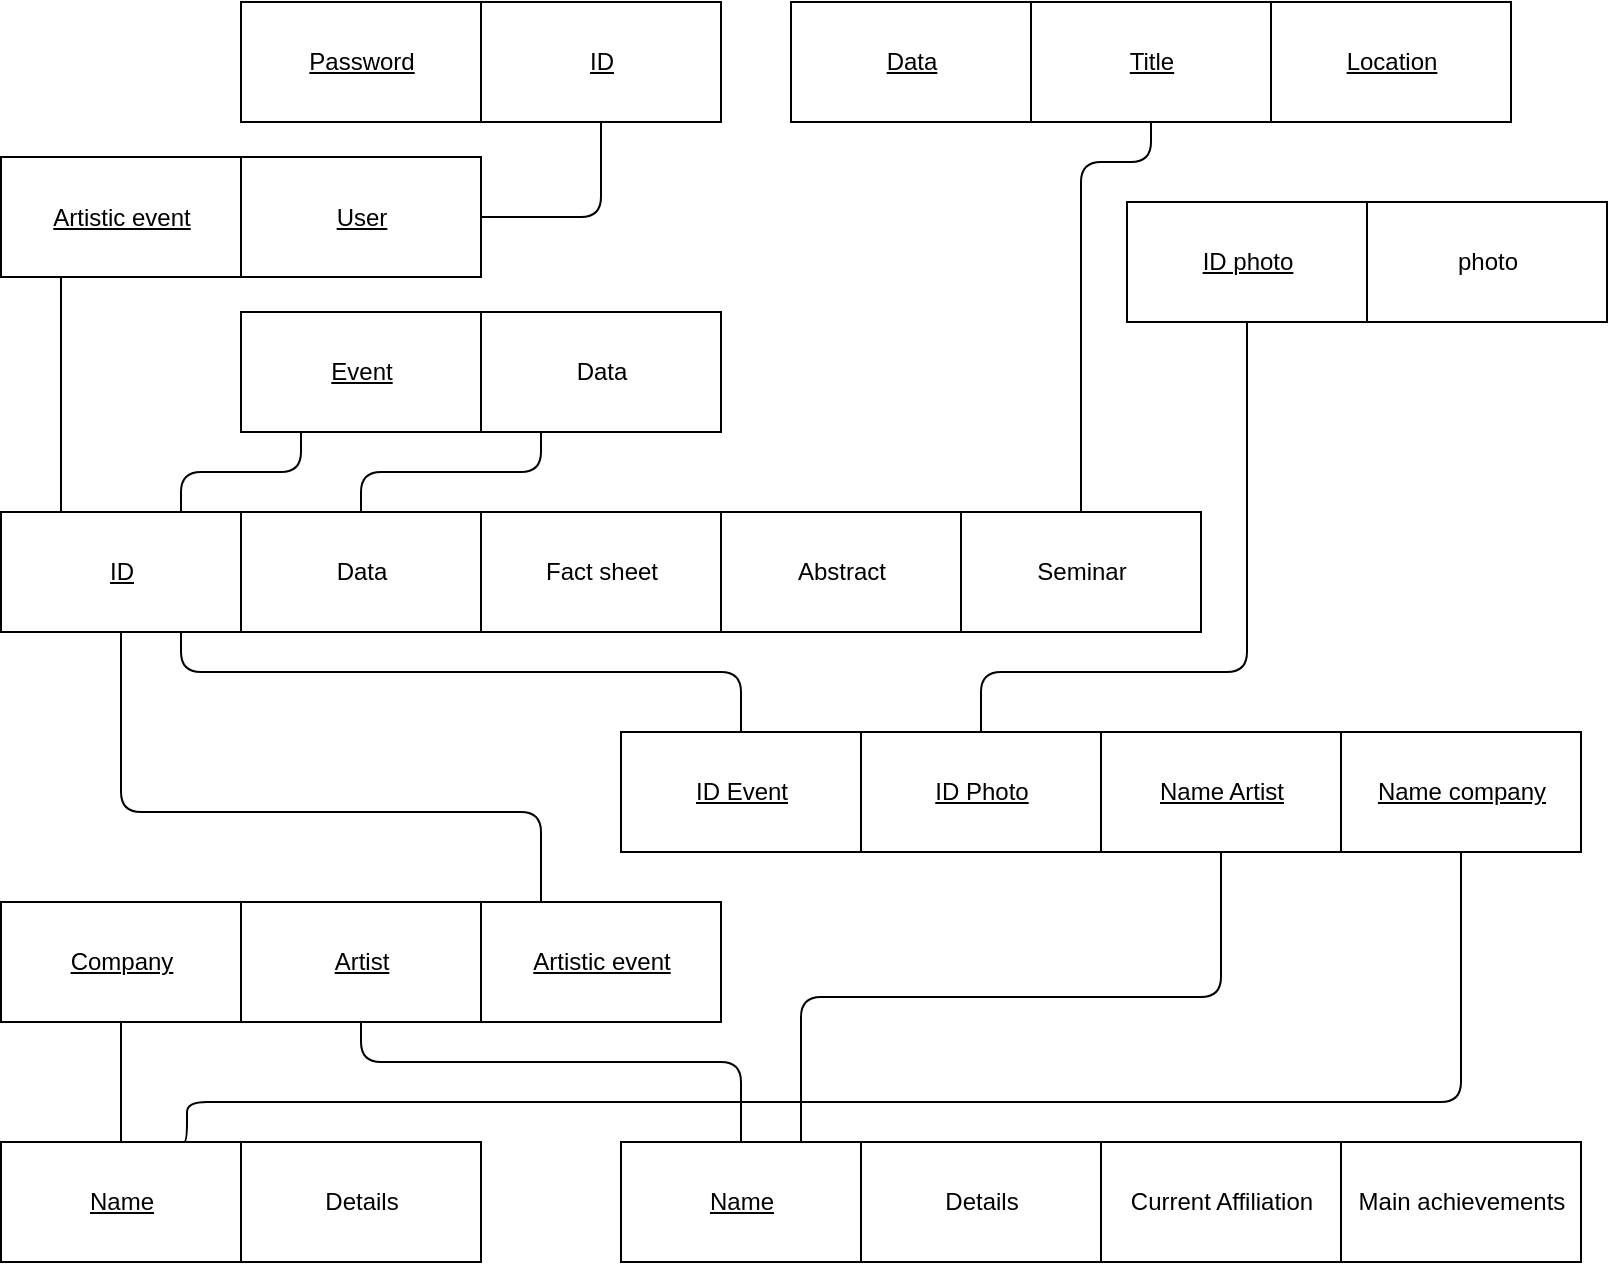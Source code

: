 <mxfile version="12.1.1" type="device" pages="1"><diagram id="mCeaMJX3CQ6pdK_j_z2c" name="Page-1"><mxGraphModel dx="782" dy="689" grid="1" gridSize="10" guides="1" tooltips="1" connect="1" arrows="1" fold="1" page="1" pageScale="1" pageWidth="827" pageHeight="1169" math="0" shadow="0"><root><mxCell id="0"/><mxCell id="1" parent="0"/><mxCell id="fped8_Gxq-GubGdn7bcu-1" value="&lt;u&gt;ID&lt;/u&gt;" style="rounded=0;whiteSpace=wrap;html=1;" parent="1" vertex="1"><mxGeometry x="10.5" y="270" width="120" height="60" as="geometry"/></mxCell><mxCell id="fped8_Gxq-GubGdn7bcu-2" value="Fact sheet" style="rounded=0;whiteSpace=wrap;html=1;" parent="1" vertex="1"><mxGeometry x="250.5" y="270" width="120" height="60" as="geometry"/></mxCell><mxCell id="fped8_Gxq-GubGdn7bcu-3" value="Abstract" style="rounded=0;whiteSpace=wrap;html=1;" parent="1" vertex="1"><mxGeometry x="370.5" y="270" width="120" height="60" as="geometry"/></mxCell><mxCell id="fped8_Gxq-GubGdn7bcu-5" value="Seminar" style="rounded=0;whiteSpace=wrap;html=1;" parent="1" vertex="1"><mxGeometry x="490.5" y="270" width="120" height="60" as="geometry"/></mxCell><mxCell id="fped8_Gxq-GubGdn7bcu-6" value="&lt;u&gt;Artist&lt;/u&gt;" style="rounded=0;whiteSpace=wrap;html=1;" parent="1" vertex="1"><mxGeometry x="130.5" y="465" width="120" height="60" as="geometry"/></mxCell><mxCell id="fped8_Gxq-GubGdn7bcu-7" value="&lt;u&gt;Artistic event&lt;/u&gt;" style="rounded=0;whiteSpace=wrap;html=1;" parent="1" vertex="1"><mxGeometry x="250.5" y="465" width="120" height="60" as="geometry"/></mxCell><mxCell id="fped8_Gxq-GubGdn7bcu-8" value="" style="endArrow=none;html=1;entryX=0.5;entryY=1;entryDx=0;entryDy=0;exitX=0.25;exitY=0;exitDx=0;exitDy=0;edgeStyle=orthogonalEdgeStyle;" parent="1" source="fped8_Gxq-GubGdn7bcu-7" target="fped8_Gxq-GubGdn7bcu-1" edge="1"><mxGeometry width="50" height="50" relative="1" as="geometry"><mxPoint x="13.5" y="65" as="sourcePoint"/><mxPoint x="63.5" y="15" as="targetPoint"/><Array as="points"><mxPoint x="281" y="420"/><mxPoint x="71" y="420"/></Array></mxGeometry></mxCell><mxCell id="fped8_Gxq-GubGdn7bcu-9" value="&lt;u&gt;Name&lt;/u&gt;" style="rounded=0;whiteSpace=wrap;html=1;" parent="1" vertex="1"><mxGeometry x="10.5" y="585" width="120" height="60" as="geometry"/></mxCell><mxCell id="fped8_Gxq-GubGdn7bcu-10" value="Details" style="rounded=0;whiteSpace=wrap;html=1;" parent="1" vertex="1"><mxGeometry x="130.5" y="585" width="120" height="60" as="geometry"/></mxCell><mxCell id="fped8_Gxq-GubGdn7bcu-12" value="&lt;u&gt;Company&lt;/u&gt;" style="rounded=0;whiteSpace=wrap;html=1;" parent="1" vertex="1"><mxGeometry x="10.5" y="465" width="120" height="60" as="geometry"/></mxCell><mxCell id="fped8_Gxq-GubGdn7bcu-13" value="" style="endArrow=none;html=1;entryX=0.5;entryY=1;entryDx=0;entryDy=0;exitX=0.5;exitY=0;exitDx=0;exitDy=0;edgeStyle=orthogonalEdgeStyle;" parent="1" source="fped8_Gxq-GubGdn7bcu-9" target="fped8_Gxq-GubGdn7bcu-12" edge="1"><mxGeometry width="50" height="50" relative="1" as="geometry"><mxPoint x="13.5" y="245" as="sourcePoint"/><mxPoint x="63.5" y="195" as="targetPoint"/></mxGeometry></mxCell><mxCell id="fped8_Gxq-GubGdn7bcu-14" value="&lt;u&gt;Name&lt;/u&gt;" style="rounded=0;whiteSpace=wrap;html=1;" parent="1" vertex="1"><mxGeometry x="320.5" y="585" width="120" height="60" as="geometry"/></mxCell><mxCell id="fped8_Gxq-GubGdn7bcu-15" value="Details" style="rounded=0;whiteSpace=wrap;html=1;" parent="1" vertex="1"><mxGeometry x="440.5" y="585" width="120" height="60" as="geometry"/></mxCell><mxCell id="fped8_Gxq-GubGdn7bcu-17" value="Current Affiliation" style="rounded=0;whiteSpace=wrap;html=1;" parent="1" vertex="1"><mxGeometry x="560.5" y="585" width="120" height="60" as="geometry"/></mxCell><mxCell id="fped8_Gxq-GubGdn7bcu-18" value="Main achievements" style="rounded=0;whiteSpace=wrap;html=1;" parent="1" vertex="1"><mxGeometry x="680.5" y="585" width="120" height="60" as="geometry"/></mxCell><mxCell id="fped8_Gxq-GubGdn7bcu-19" value="" style="endArrow=none;html=1;edgeStyle=orthogonalEdgeStyle;entryX=0.5;entryY=0;entryDx=0;entryDy=0;exitX=0.5;exitY=1;exitDx=0;exitDy=0;" parent="1" source="fped8_Gxq-GubGdn7bcu-6" target="fped8_Gxq-GubGdn7bcu-14" edge="1"><mxGeometry width="50" height="50" relative="1" as="geometry"><mxPoint x="33.5" y="245" as="sourcePoint"/><mxPoint x="83.5" y="195" as="targetPoint"/><Array as="points"><mxPoint x="190.5" y="545"/><mxPoint x="380.5" y="545"/></Array></mxGeometry></mxCell><mxCell id="fped8_Gxq-GubGdn7bcu-20" value="&lt;u&gt;ID Event&lt;/u&gt;" style="rounded=0;whiteSpace=wrap;html=1;" parent="1" vertex="1"><mxGeometry x="320.5" y="380" width="120" height="60" as="geometry"/></mxCell><mxCell id="fped8_Gxq-GubGdn7bcu-21" value="&lt;u&gt;ID Photo&lt;/u&gt;" style="rounded=0;whiteSpace=wrap;html=1;" parent="1" vertex="1"><mxGeometry x="440.5" y="380" width="120" height="60" as="geometry"/></mxCell><mxCell id="fped8_Gxq-GubGdn7bcu-22" value="&lt;u&gt;Name Artist&lt;/u&gt;" style="rounded=0;whiteSpace=wrap;html=1;" parent="1" vertex="1"><mxGeometry x="560.5" y="380" width="120" height="60" as="geometry"/></mxCell><mxCell id="fped8_Gxq-GubGdn7bcu-23" value="&lt;u&gt;Name company&lt;/u&gt;" style="rounded=0;whiteSpace=wrap;html=1;" parent="1" vertex="1"><mxGeometry x="680.5" y="380" width="120" height="60" as="geometry"/></mxCell><mxCell id="fped8_Gxq-GubGdn7bcu-24" value="" style="endArrow=none;html=1;entryX=0.5;entryY=0;entryDx=0;entryDy=0;exitX=0.75;exitY=1;exitDx=0;exitDy=0;edgeStyle=orthogonalEdgeStyle;" parent="1" source="fped8_Gxq-GubGdn7bcu-1" target="fped8_Gxq-GubGdn7bcu-20" edge="1"><mxGeometry width="50" height="50" relative="1" as="geometry"><mxPoint x="23.5" y="245" as="sourcePoint"/><mxPoint x="73.5" y="195" as="targetPoint"/><Array as="points"><mxPoint x="101" y="350"/><mxPoint x="381" y="350"/></Array></mxGeometry></mxCell><mxCell id="fped8_Gxq-GubGdn7bcu-25" value="&lt;u&gt;ID photo&lt;/u&gt;" style="rounded=0;whiteSpace=wrap;html=1;" parent="1" vertex="1"><mxGeometry x="573.5" y="115" width="120" height="60" as="geometry"/></mxCell><mxCell id="fped8_Gxq-GubGdn7bcu-26" value="photo" style="rounded=0;whiteSpace=wrap;html=1;" parent="1" vertex="1"><mxGeometry x="693.5" y="115" width="120" height="60" as="geometry"/></mxCell><mxCell id="fped8_Gxq-GubGdn7bcu-27" value="" style="endArrow=none;html=1;entryX=0.5;entryY=0;entryDx=0;entryDy=0;exitX=0.5;exitY=1;exitDx=0;exitDy=0;edgeStyle=orthogonalEdgeStyle;" parent="1" source="fped8_Gxq-GubGdn7bcu-25" target="fped8_Gxq-GubGdn7bcu-21" edge="1"><mxGeometry width="50" height="50" relative="1" as="geometry"><mxPoint x="23.5" y="245" as="sourcePoint"/><mxPoint x="73.5" y="195" as="targetPoint"/><Array as="points"><mxPoint x="634" y="350"/><mxPoint x="501" y="350"/></Array></mxGeometry></mxCell><mxCell id="fped8_Gxq-GubGdn7bcu-29" value="" style="endArrow=none;html=1;entryX=0.5;entryY=1;entryDx=0;entryDy=0;exitX=0.75;exitY=0;exitDx=0;exitDy=0;edgeStyle=orthogonalEdgeStyle;" parent="1" source="fped8_Gxq-GubGdn7bcu-14" target="fped8_Gxq-GubGdn7bcu-22" edge="1"><mxGeometry width="50" height="50" relative="1" as="geometry"><mxPoint x="23.5" y="245" as="sourcePoint"/><mxPoint x="73.5" y="195" as="targetPoint"/></mxGeometry></mxCell><mxCell id="fped8_Gxq-GubGdn7bcu-30" value="" style="endArrow=none;html=1;entryX=0.5;entryY=1;entryDx=0;entryDy=0;exitX=0.75;exitY=0;exitDx=0;exitDy=0;edgeStyle=orthogonalEdgeStyle;" parent="1" source="fped8_Gxq-GubGdn7bcu-9" target="fped8_Gxq-GubGdn7bcu-23" edge="1"><mxGeometry width="50" height="50" relative="1" as="geometry"><mxPoint x="23.5" y="245" as="sourcePoint"/><mxPoint x="73.5" y="195" as="targetPoint"/><Array as="points"><mxPoint x="103.5" y="585"/><mxPoint x="103.5" y="565"/><mxPoint x="740.5" y="565"/></Array></mxGeometry></mxCell><mxCell id="fped8_Gxq-GubGdn7bcu-31" value="&lt;u&gt;Data&lt;/u&gt;" style="rounded=0;whiteSpace=wrap;html=1;" parent="1" vertex="1"><mxGeometry x="405.5" y="15" width="120" height="60" as="geometry"/></mxCell><mxCell id="fped8_Gxq-GubGdn7bcu-32" value="&lt;u&gt;Title&lt;/u&gt;" style="rounded=0;whiteSpace=wrap;html=1;" parent="1" vertex="1"><mxGeometry x="525.5" y="15" width="120" height="60" as="geometry"/></mxCell><mxCell id="fped8_Gxq-GubGdn7bcu-33" value="" style="endArrow=none;html=1;exitX=0.5;exitY=0;exitDx=0;exitDy=0;entryX=0.5;entryY=1;entryDx=0;entryDy=0;edgeStyle=orthogonalEdgeStyle;" parent="1" source="fped8_Gxq-GubGdn7bcu-5" target="fped8_Gxq-GubGdn7bcu-32" edge="1"><mxGeometry width="50" height="50" relative="1" as="geometry"><mxPoint x="13.5" y="245" as="sourcePoint"/><mxPoint x="63.5" y="195" as="targetPoint"/><Array as="points"><mxPoint x="550.5" y="95"/><mxPoint x="585.5" y="95"/></Array></mxGeometry></mxCell><mxCell id="fped8_Gxq-GubGdn7bcu-34" value="&lt;u&gt;Location&lt;/u&gt;" style="rounded=0;whiteSpace=wrap;html=1;" parent="1" vertex="1"><mxGeometry x="645.5" y="15" width="120" height="60" as="geometry"/></mxCell><mxCell id="fped8_Gxq-GubGdn7bcu-35" value="Data" style="rounded=0;whiteSpace=wrap;html=1;" parent="1" vertex="1"><mxGeometry x="130.5" y="270" width="120" height="60" as="geometry"/></mxCell><mxCell id="fped8_Gxq-GubGdn7bcu-36" value="&lt;u&gt;Event&lt;/u&gt;" style="rounded=0;whiteSpace=wrap;html=1;" parent="1" vertex="1"><mxGeometry x="130.5" y="170" width="120" height="60" as="geometry"/></mxCell><mxCell id="fped8_Gxq-GubGdn7bcu-37" value="Data" style="rounded=0;whiteSpace=wrap;html=1;" parent="1" vertex="1"><mxGeometry x="250.5" y="170" width="120" height="60" as="geometry"/></mxCell><mxCell id="fped8_Gxq-GubGdn7bcu-38" value="" style="endArrow=none;html=1;entryX=0.25;entryY=1;entryDx=0;entryDy=0;exitX=0.75;exitY=0;exitDx=0;exitDy=0;edgeStyle=orthogonalEdgeStyle;" parent="1" source="fped8_Gxq-GubGdn7bcu-1" target="fped8_Gxq-GubGdn7bcu-36" edge="1"><mxGeometry width="50" height="50" relative="1" as="geometry"><mxPoint x="13.5" y="325" as="sourcePoint"/><mxPoint x="63.5" y="275" as="targetPoint"/></mxGeometry></mxCell><mxCell id="fped8_Gxq-GubGdn7bcu-39" value="" style="endArrow=none;html=1;entryX=0.25;entryY=1;entryDx=0;entryDy=0;exitX=0.5;exitY=0;exitDx=0;exitDy=0;edgeStyle=orthogonalEdgeStyle;" parent="1" source="fped8_Gxq-GubGdn7bcu-35" target="fped8_Gxq-GubGdn7bcu-37" edge="1"><mxGeometry width="50" height="50" relative="1" as="geometry"><mxPoint x="13.5" y="325" as="sourcePoint"/><mxPoint x="63.5" y="275" as="targetPoint"/></mxGeometry></mxCell><mxCell id="rjUnznNPcPiEyhpS0K8V-1" value="&lt;u&gt;Artistic event&lt;/u&gt;" style="rounded=0;whiteSpace=wrap;html=1;" vertex="1" parent="1"><mxGeometry x="10.5" y="92.5" width="120" height="60" as="geometry"/></mxCell><mxCell id="rjUnznNPcPiEyhpS0K8V-2" value="&lt;u&gt;User&lt;/u&gt;" style="rounded=0;whiteSpace=wrap;html=1;" vertex="1" parent="1"><mxGeometry x="130.5" y="92.5" width="120" height="60" as="geometry"/></mxCell><mxCell id="rjUnznNPcPiEyhpS0K8V-3" value="&lt;u&gt;Password&lt;/u&gt;" style="rounded=0;whiteSpace=wrap;html=1;" vertex="1" parent="1"><mxGeometry x="130.5" y="15" width="120" height="60" as="geometry"/></mxCell><mxCell id="rjUnznNPcPiEyhpS0K8V-4" value="&lt;u&gt;ID&lt;/u&gt;" style="rounded=0;whiteSpace=wrap;html=1;" vertex="1" parent="1"><mxGeometry x="250.5" y="15" width="120" height="60" as="geometry"/></mxCell><mxCell id="rjUnznNPcPiEyhpS0K8V-7" value="" style="endArrow=none;html=1;entryX=0.25;entryY=1;entryDx=0;entryDy=0;exitX=0.25;exitY=0;exitDx=0;exitDy=0;edgeStyle=orthogonalEdgeStyle;" edge="1" parent="1" source="fped8_Gxq-GubGdn7bcu-1" target="rjUnznNPcPiEyhpS0K8V-1"><mxGeometry width="50" height="50" relative="1" as="geometry"><mxPoint x="30" y="240" as="sourcePoint"/><mxPoint x="80" y="190" as="targetPoint"/></mxGeometry></mxCell><mxCell id="rjUnznNPcPiEyhpS0K8V-8" value="" style="endArrow=none;html=1;exitX=1;exitY=0.5;exitDx=0;exitDy=0;entryX=0.5;entryY=1;entryDx=0;entryDy=0;edgeStyle=orthogonalEdgeStyle;" edge="1" parent="1" source="rjUnznNPcPiEyhpS0K8V-2" target="rjUnznNPcPiEyhpS0K8V-4"><mxGeometry width="50" height="50" relative="1" as="geometry"><mxPoint x="310" y="150" as="sourcePoint"/><mxPoint x="360" y="100" as="targetPoint"/></mxGeometry></mxCell></root></mxGraphModel></diagram></mxfile>